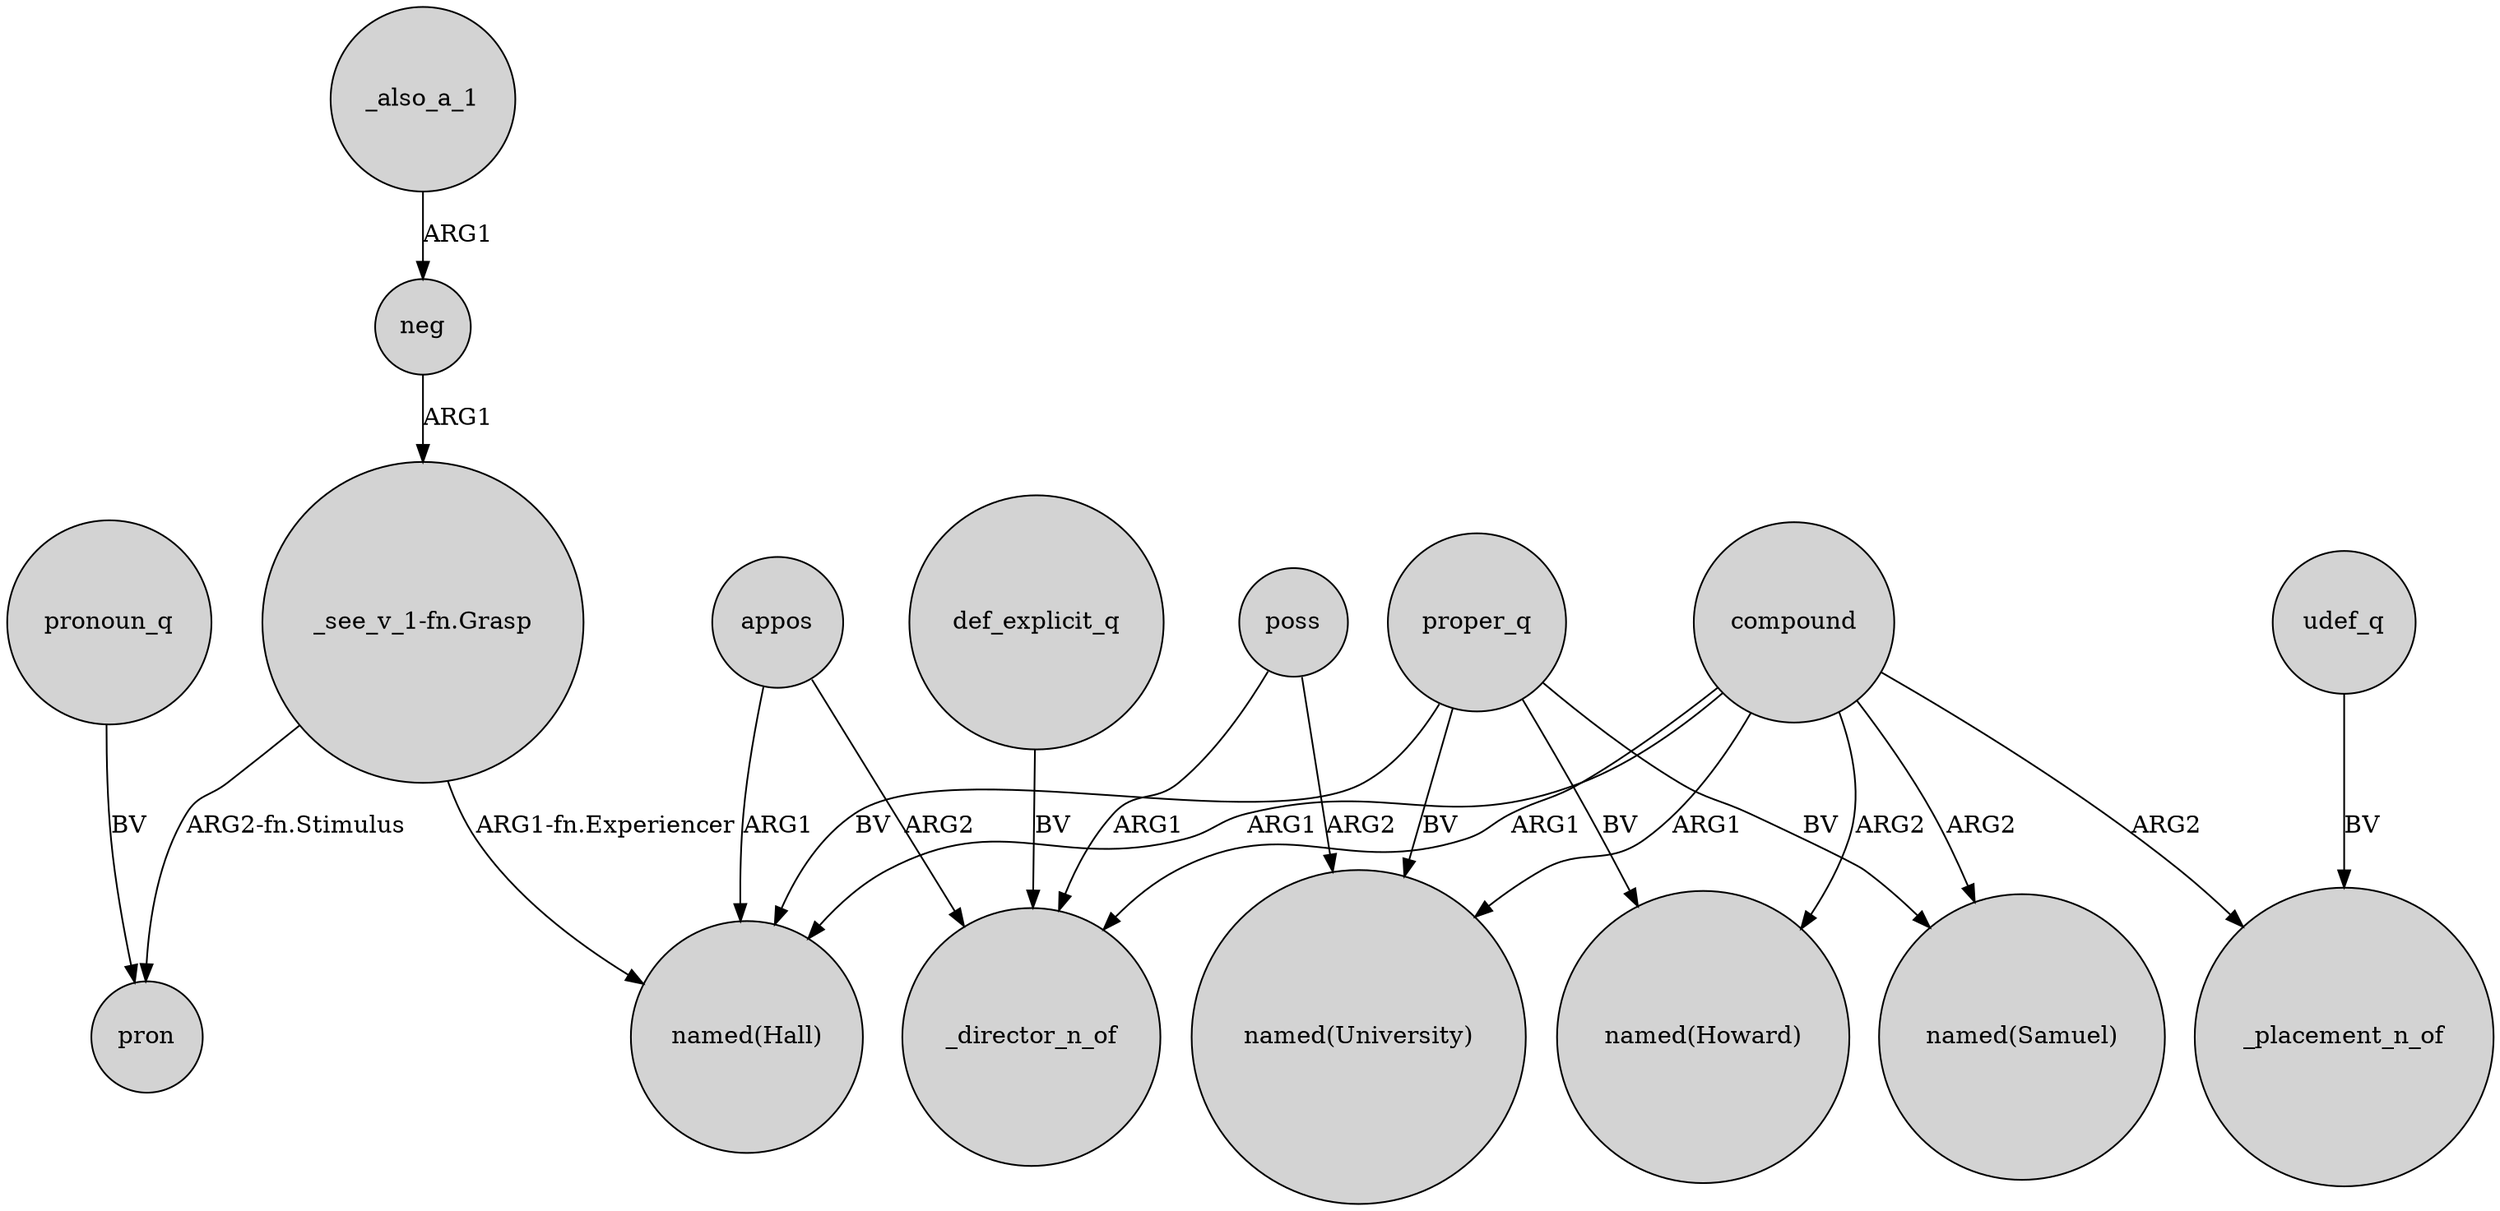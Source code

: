 digraph {
	node [shape=circle style=filled]
	compound -> "named(Hall)" [label=ARG1]
	poss -> _director_n_of [label=ARG1]
	udef_q -> _placement_n_of [label=BV]
	compound -> "named(University)" [label=ARG1]
	neg -> "_see_v_1-fn.Grasp" [label=ARG1]
	proper_q -> "named(University)" [label=BV]
	_also_a_1 -> neg [label=ARG1]
	compound -> "named(Samuel)" [label=ARG2]
	pronoun_q -> pron [label=BV]
	poss -> "named(University)" [label=ARG2]
	compound -> "named(Howard)" [label=ARG2]
	"_see_v_1-fn.Grasp" -> pron [label="ARG2-fn.Stimulus"]
	compound -> _placement_n_of [label=ARG2]
	proper_q -> "named(Hall)" [label=BV]
	proper_q -> "named(Samuel)" [label=BV]
	"_see_v_1-fn.Grasp" -> "named(Hall)" [label="ARG1-fn.Experiencer"]
	compound -> _director_n_of [label=ARG1]
	appos -> _director_n_of [label=ARG2]
	proper_q -> "named(Howard)" [label=BV]
	appos -> "named(Hall)" [label=ARG1]
	def_explicit_q -> _director_n_of [label=BV]
}

